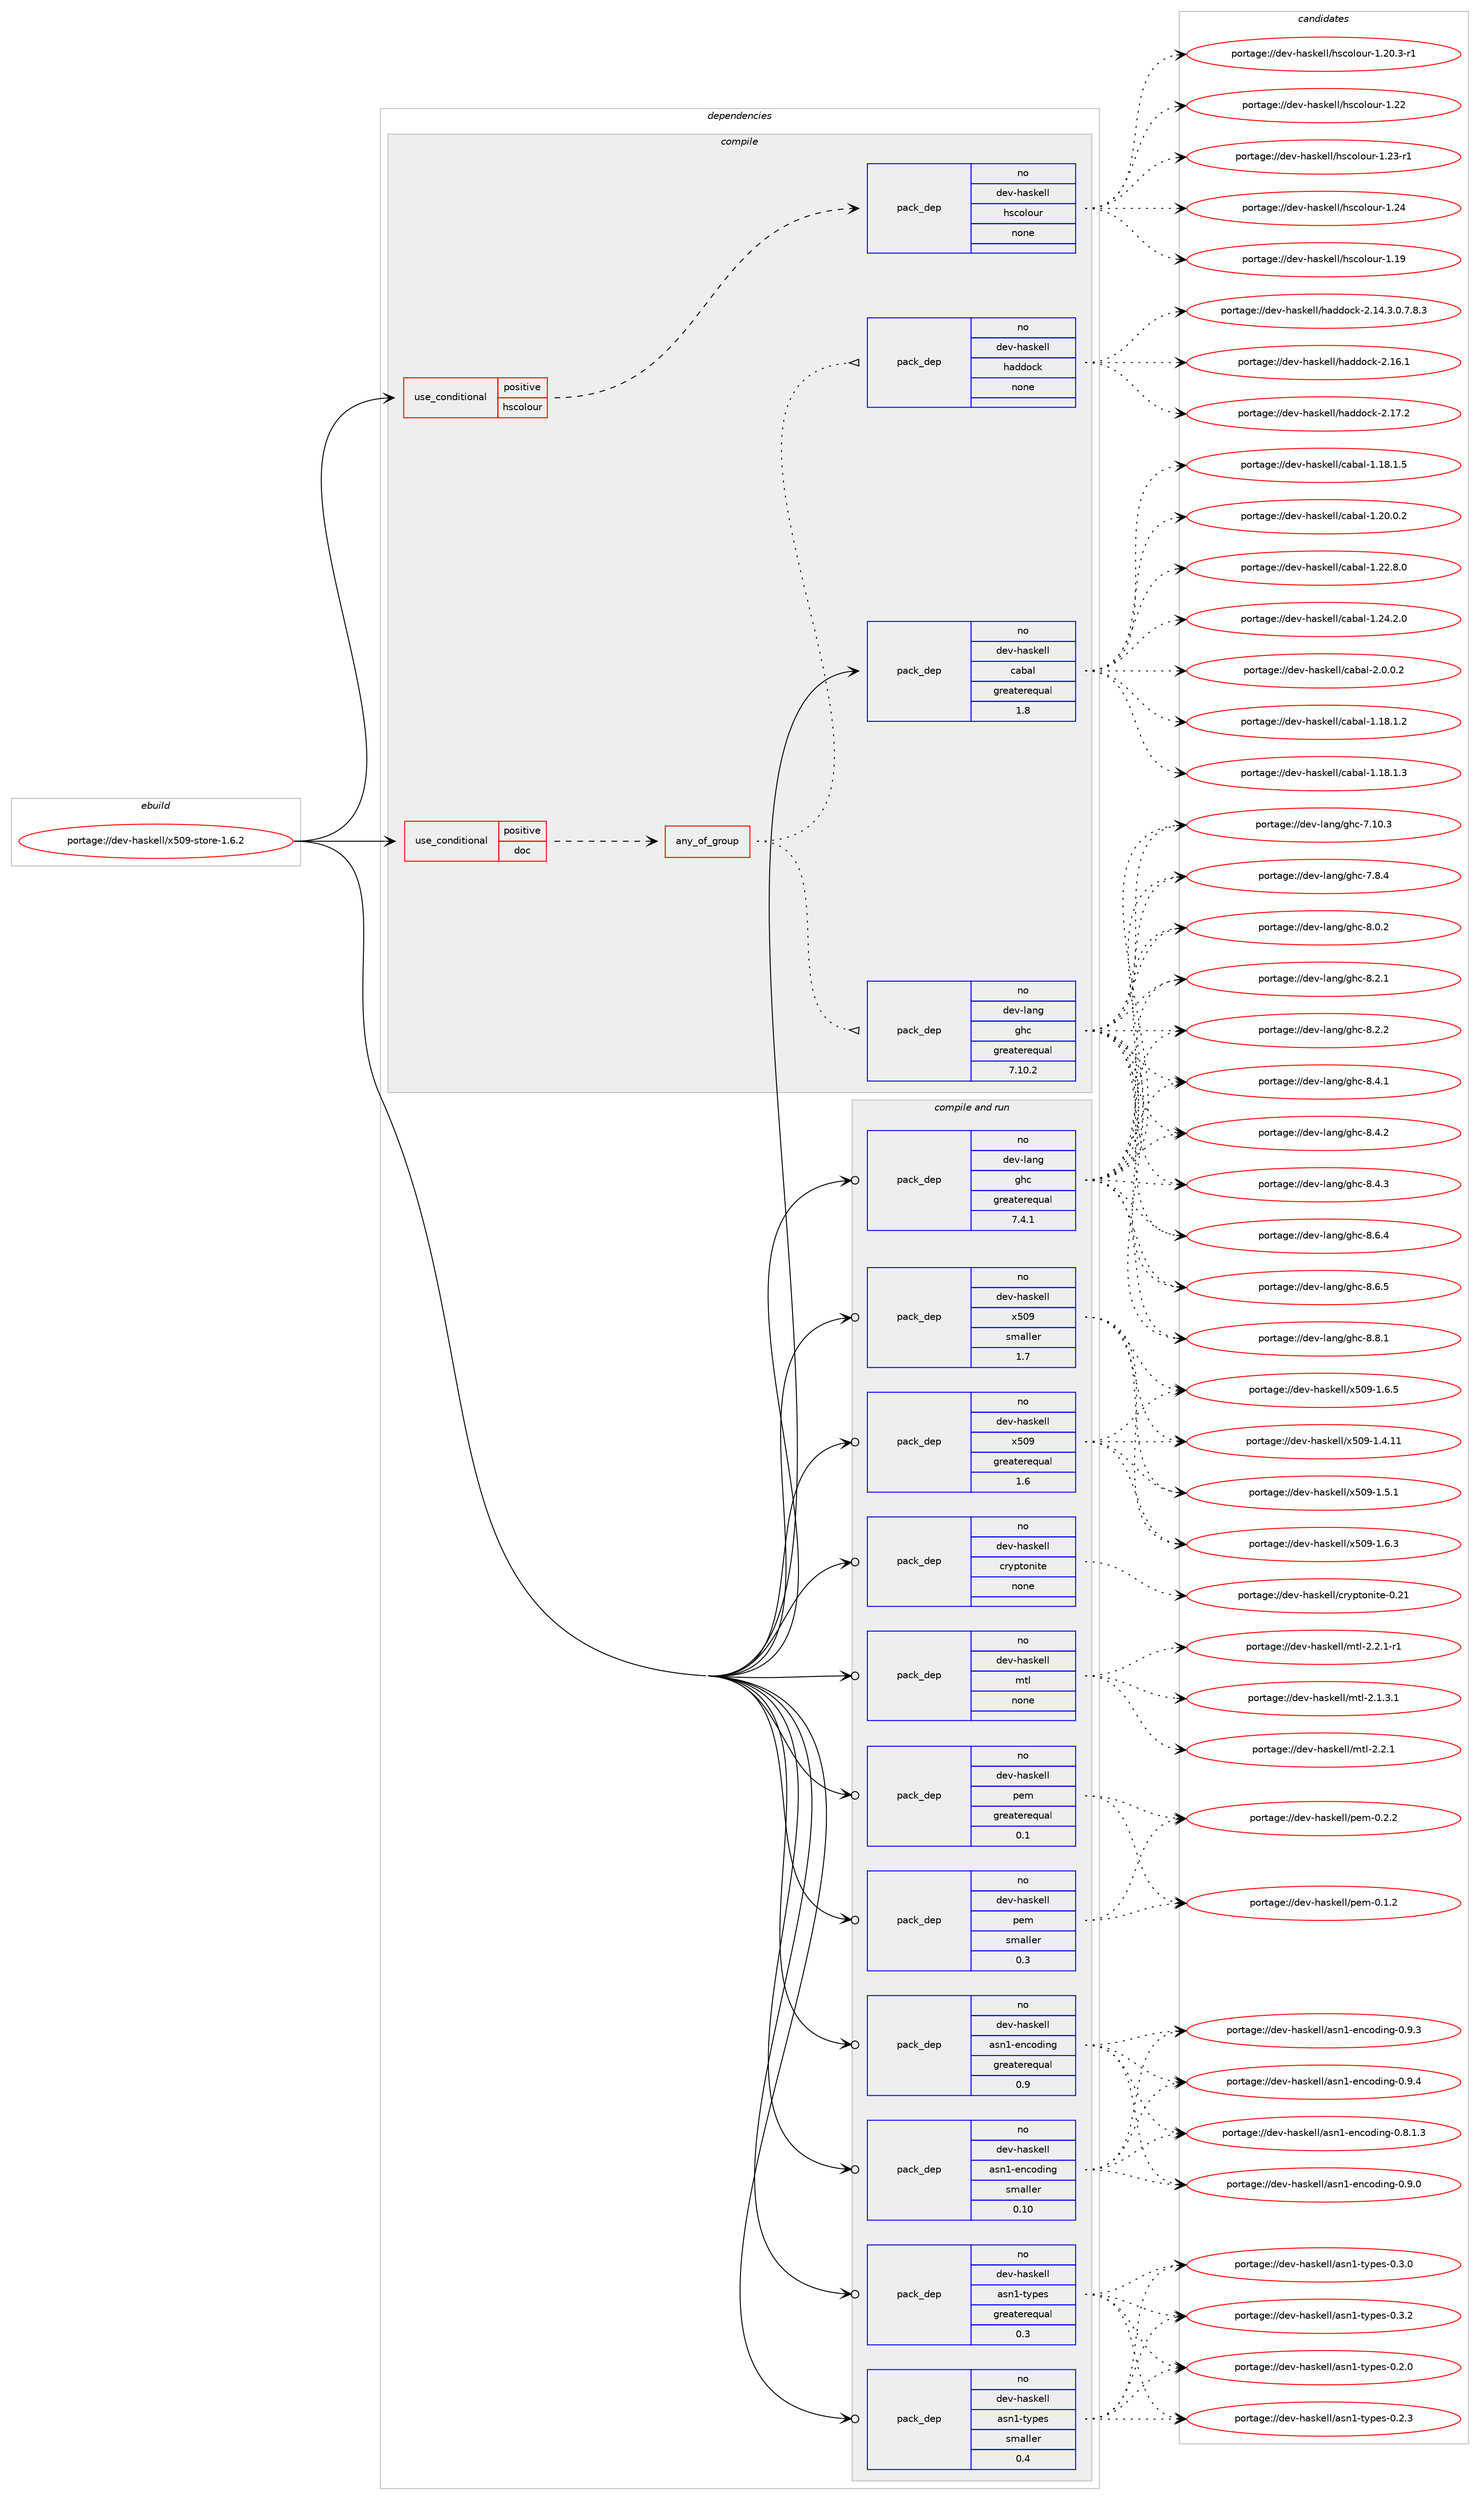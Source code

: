 digraph prolog {

# *************
# Graph options
# *************

newrank=true;
concentrate=true;
compound=true;
graph [rankdir=LR,fontname=Helvetica,fontsize=10,ranksep=1.5];#, ranksep=2.5, nodesep=0.2];
edge  [arrowhead=vee];
node  [fontname=Helvetica,fontsize=10];

# **********
# The ebuild
# **********

subgraph cluster_leftcol {
color=gray;
rank=same;
label=<<i>ebuild</i>>;
id [label="portage://dev-haskell/x509-store-1.6.2", color=red, width=4, href="../dev-haskell/x509-store-1.6.2.svg"];
}

# ****************
# The dependencies
# ****************

subgraph cluster_midcol {
color=gray;
label=<<i>dependencies</i>>;
subgraph cluster_compile {
fillcolor="#eeeeee";
style=filled;
label=<<i>compile</i>>;
subgraph cond17680 {
dependency83535 [label=<<TABLE BORDER="0" CELLBORDER="1" CELLSPACING="0" CELLPADDING="4"><TR><TD ROWSPAN="3" CELLPADDING="10">use_conditional</TD></TR><TR><TD>positive</TD></TR><TR><TD>doc</TD></TR></TABLE>>, shape=none, color=red];
subgraph any2579 {
dependency83536 [label=<<TABLE BORDER="0" CELLBORDER="1" CELLSPACING="0" CELLPADDING="4"><TR><TD CELLPADDING="10">any_of_group</TD></TR></TABLE>>, shape=none, color=red];subgraph pack63219 {
dependency83537 [label=<<TABLE BORDER="0" CELLBORDER="1" CELLSPACING="0" CELLPADDING="4" WIDTH="220"><TR><TD ROWSPAN="6" CELLPADDING="30">pack_dep</TD></TR><TR><TD WIDTH="110">no</TD></TR><TR><TD>dev-haskell</TD></TR><TR><TD>haddock</TD></TR><TR><TD>none</TD></TR><TR><TD></TD></TR></TABLE>>, shape=none, color=blue];
}
dependency83536:e -> dependency83537:w [weight=20,style="dotted",arrowhead="oinv"];
subgraph pack63220 {
dependency83538 [label=<<TABLE BORDER="0" CELLBORDER="1" CELLSPACING="0" CELLPADDING="4" WIDTH="220"><TR><TD ROWSPAN="6" CELLPADDING="30">pack_dep</TD></TR><TR><TD WIDTH="110">no</TD></TR><TR><TD>dev-lang</TD></TR><TR><TD>ghc</TD></TR><TR><TD>greaterequal</TD></TR><TR><TD>7.10.2</TD></TR></TABLE>>, shape=none, color=blue];
}
dependency83536:e -> dependency83538:w [weight=20,style="dotted",arrowhead="oinv"];
}
dependency83535:e -> dependency83536:w [weight=20,style="dashed",arrowhead="vee"];
}
id:e -> dependency83535:w [weight=20,style="solid",arrowhead="vee"];
subgraph cond17681 {
dependency83539 [label=<<TABLE BORDER="0" CELLBORDER="1" CELLSPACING="0" CELLPADDING="4"><TR><TD ROWSPAN="3" CELLPADDING="10">use_conditional</TD></TR><TR><TD>positive</TD></TR><TR><TD>hscolour</TD></TR></TABLE>>, shape=none, color=red];
subgraph pack63221 {
dependency83540 [label=<<TABLE BORDER="0" CELLBORDER="1" CELLSPACING="0" CELLPADDING="4" WIDTH="220"><TR><TD ROWSPAN="6" CELLPADDING="30">pack_dep</TD></TR><TR><TD WIDTH="110">no</TD></TR><TR><TD>dev-haskell</TD></TR><TR><TD>hscolour</TD></TR><TR><TD>none</TD></TR><TR><TD></TD></TR></TABLE>>, shape=none, color=blue];
}
dependency83539:e -> dependency83540:w [weight=20,style="dashed",arrowhead="vee"];
}
id:e -> dependency83539:w [weight=20,style="solid",arrowhead="vee"];
subgraph pack63222 {
dependency83541 [label=<<TABLE BORDER="0" CELLBORDER="1" CELLSPACING="0" CELLPADDING="4" WIDTH="220"><TR><TD ROWSPAN="6" CELLPADDING="30">pack_dep</TD></TR><TR><TD WIDTH="110">no</TD></TR><TR><TD>dev-haskell</TD></TR><TR><TD>cabal</TD></TR><TR><TD>greaterequal</TD></TR><TR><TD>1.8</TD></TR></TABLE>>, shape=none, color=blue];
}
id:e -> dependency83541:w [weight=20,style="solid",arrowhead="vee"];
}
subgraph cluster_compileandrun {
fillcolor="#eeeeee";
style=filled;
label=<<i>compile and run</i>>;
subgraph pack63223 {
dependency83542 [label=<<TABLE BORDER="0" CELLBORDER="1" CELLSPACING="0" CELLPADDING="4" WIDTH="220"><TR><TD ROWSPAN="6" CELLPADDING="30">pack_dep</TD></TR><TR><TD WIDTH="110">no</TD></TR><TR><TD>dev-haskell</TD></TR><TR><TD>asn1-encoding</TD></TR><TR><TD>greaterequal</TD></TR><TR><TD>0.9</TD></TR></TABLE>>, shape=none, color=blue];
}
id:e -> dependency83542:w [weight=20,style="solid",arrowhead="odotvee"];
subgraph pack63224 {
dependency83543 [label=<<TABLE BORDER="0" CELLBORDER="1" CELLSPACING="0" CELLPADDING="4" WIDTH="220"><TR><TD ROWSPAN="6" CELLPADDING="30">pack_dep</TD></TR><TR><TD WIDTH="110">no</TD></TR><TR><TD>dev-haskell</TD></TR><TR><TD>asn1-encoding</TD></TR><TR><TD>smaller</TD></TR><TR><TD>0.10</TD></TR></TABLE>>, shape=none, color=blue];
}
id:e -> dependency83543:w [weight=20,style="solid",arrowhead="odotvee"];
subgraph pack63225 {
dependency83544 [label=<<TABLE BORDER="0" CELLBORDER="1" CELLSPACING="0" CELLPADDING="4" WIDTH="220"><TR><TD ROWSPAN="6" CELLPADDING="30">pack_dep</TD></TR><TR><TD WIDTH="110">no</TD></TR><TR><TD>dev-haskell</TD></TR><TR><TD>asn1-types</TD></TR><TR><TD>greaterequal</TD></TR><TR><TD>0.3</TD></TR></TABLE>>, shape=none, color=blue];
}
id:e -> dependency83544:w [weight=20,style="solid",arrowhead="odotvee"];
subgraph pack63226 {
dependency83545 [label=<<TABLE BORDER="0" CELLBORDER="1" CELLSPACING="0" CELLPADDING="4" WIDTH="220"><TR><TD ROWSPAN="6" CELLPADDING="30">pack_dep</TD></TR><TR><TD WIDTH="110">no</TD></TR><TR><TD>dev-haskell</TD></TR><TR><TD>asn1-types</TD></TR><TR><TD>smaller</TD></TR><TR><TD>0.4</TD></TR></TABLE>>, shape=none, color=blue];
}
id:e -> dependency83545:w [weight=20,style="solid",arrowhead="odotvee"];
subgraph pack63227 {
dependency83546 [label=<<TABLE BORDER="0" CELLBORDER="1" CELLSPACING="0" CELLPADDING="4" WIDTH="220"><TR><TD ROWSPAN="6" CELLPADDING="30">pack_dep</TD></TR><TR><TD WIDTH="110">no</TD></TR><TR><TD>dev-haskell</TD></TR><TR><TD>cryptonite</TD></TR><TR><TD>none</TD></TR><TR><TD></TD></TR></TABLE>>, shape=none, color=blue];
}
id:e -> dependency83546:w [weight=20,style="solid",arrowhead="odotvee"];
subgraph pack63228 {
dependency83547 [label=<<TABLE BORDER="0" CELLBORDER="1" CELLSPACING="0" CELLPADDING="4" WIDTH="220"><TR><TD ROWSPAN="6" CELLPADDING="30">pack_dep</TD></TR><TR><TD WIDTH="110">no</TD></TR><TR><TD>dev-haskell</TD></TR><TR><TD>mtl</TD></TR><TR><TD>none</TD></TR><TR><TD></TD></TR></TABLE>>, shape=none, color=blue];
}
id:e -> dependency83547:w [weight=20,style="solid",arrowhead="odotvee"];
subgraph pack63229 {
dependency83548 [label=<<TABLE BORDER="0" CELLBORDER="1" CELLSPACING="0" CELLPADDING="4" WIDTH="220"><TR><TD ROWSPAN="6" CELLPADDING="30">pack_dep</TD></TR><TR><TD WIDTH="110">no</TD></TR><TR><TD>dev-haskell</TD></TR><TR><TD>pem</TD></TR><TR><TD>greaterequal</TD></TR><TR><TD>0.1</TD></TR></TABLE>>, shape=none, color=blue];
}
id:e -> dependency83548:w [weight=20,style="solid",arrowhead="odotvee"];
subgraph pack63230 {
dependency83549 [label=<<TABLE BORDER="0" CELLBORDER="1" CELLSPACING="0" CELLPADDING="4" WIDTH="220"><TR><TD ROWSPAN="6" CELLPADDING="30">pack_dep</TD></TR><TR><TD WIDTH="110">no</TD></TR><TR><TD>dev-haskell</TD></TR><TR><TD>pem</TD></TR><TR><TD>smaller</TD></TR><TR><TD>0.3</TD></TR></TABLE>>, shape=none, color=blue];
}
id:e -> dependency83549:w [weight=20,style="solid",arrowhead="odotvee"];
subgraph pack63231 {
dependency83550 [label=<<TABLE BORDER="0" CELLBORDER="1" CELLSPACING="0" CELLPADDING="4" WIDTH="220"><TR><TD ROWSPAN="6" CELLPADDING="30">pack_dep</TD></TR><TR><TD WIDTH="110">no</TD></TR><TR><TD>dev-haskell</TD></TR><TR><TD>x509</TD></TR><TR><TD>greaterequal</TD></TR><TR><TD>1.6</TD></TR></TABLE>>, shape=none, color=blue];
}
id:e -> dependency83550:w [weight=20,style="solid",arrowhead="odotvee"];
subgraph pack63232 {
dependency83551 [label=<<TABLE BORDER="0" CELLBORDER="1" CELLSPACING="0" CELLPADDING="4" WIDTH="220"><TR><TD ROWSPAN="6" CELLPADDING="30">pack_dep</TD></TR><TR><TD WIDTH="110">no</TD></TR><TR><TD>dev-haskell</TD></TR><TR><TD>x509</TD></TR><TR><TD>smaller</TD></TR><TR><TD>1.7</TD></TR></TABLE>>, shape=none, color=blue];
}
id:e -> dependency83551:w [weight=20,style="solid",arrowhead="odotvee"];
subgraph pack63233 {
dependency83552 [label=<<TABLE BORDER="0" CELLBORDER="1" CELLSPACING="0" CELLPADDING="4" WIDTH="220"><TR><TD ROWSPAN="6" CELLPADDING="30">pack_dep</TD></TR><TR><TD WIDTH="110">no</TD></TR><TR><TD>dev-lang</TD></TR><TR><TD>ghc</TD></TR><TR><TD>greaterequal</TD></TR><TR><TD>7.4.1</TD></TR></TABLE>>, shape=none, color=blue];
}
id:e -> dependency83552:w [weight=20,style="solid",arrowhead="odotvee"];
}
subgraph cluster_run {
fillcolor="#eeeeee";
style=filled;
label=<<i>run</i>>;
}
}

# **************
# The candidates
# **************

subgraph cluster_choices {
rank=same;
color=gray;
label=<<i>candidates</i>>;

subgraph choice63219 {
color=black;
nodesep=1;
choiceportage1001011184510497115107101108108471049710010011199107455046495246514648465546564651 [label="portage://dev-haskell/haddock-2.14.3.0.7.8.3", color=red, width=4,href="../dev-haskell/haddock-2.14.3.0.7.8.3.svg"];
choiceportage100101118451049711510710110810847104971001001119910745504649544649 [label="portage://dev-haskell/haddock-2.16.1", color=red, width=4,href="../dev-haskell/haddock-2.16.1.svg"];
choiceportage100101118451049711510710110810847104971001001119910745504649554650 [label="portage://dev-haskell/haddock-2.17.2", color=red, width=4,href="../dev-haskell/haddock-2.17.2.svg"];
dependency83537:e -> choiceportage1001011184510497115107101108108471049710010011199107455046495246514648465546564651:w [style=dotted,weight="100"];
dependency83537:e -> choiceportage100101118451049711510710110810847104971001001119910745504649544649:w [style=dotted,weight="100"];
dependency83537:e -> choiceportage100101118451049711510710110810847104971001001119910745504649554650:w [style=dotted,weight="100"];
}
subgraph choice63220 {
color=black;
nodesep=1;
choiceportage1001011184510897110103471031049945554649484651 [label="portage://dev-lang/ghc-7.10.3", color=red, width=4,href="../dev-lang/ghc-7.10.3.svg"];
choiceportage10010111845108971101034710310499455546564652 [label="portage://dev-lang/ghc-7.8.4", color=red, width=4,href="../dev-lang/ghc-7.8.4.svg"];
choiceportage10010111845108971101034710310499455646484650 [label="portage://dev-lang/ghc-8.0.2", color=red, width=4,href="../dev-lang/ghc-8.0.2.svg"];
choiceportage10010111845108971101034710310499455646504649 [label="portage://dev-lang/ghc-8.2.1", color=red, width=4,href="../dev-lang/ghc-8.2.1.svg"];
choiceportage10010111845108971101034710310499455646504650 [label="portage://dev-lang/ghc-8.2.2", color=red, width=4,href="../dev-lang/ghc-8.2.2.svg"];
choiceportage10010111845108971101034710310499455646524649 [label="portage://dev-lang/ghc-8.4.1", color=red, width=4,href="../dev-lang/ghc-8.4.1.svg"];
choiceportage10010111845108971101034710310499455646524650 [label="portage://dev-lang/ghc-8.4.2", color=red, width=4,href="../dev-lang/ghc-8.4.2.svg"];
choiceportage10010111845108971101034710310499455646524651 [label="portage://dev-lang/ghc-8.4.3", color=red, width=4,href="../dev-lang/ghc-8.4.3.svg"];
choiceportage10010111845108971101034710310499455646544652 [label="portage://dev-lang/ghc-8.6.4", color=red, width=4,href="../dev-lang/ghc-8.6.4.svg"];
choiceportage10010111845108971101034710310499455646544653 [label="portage://dev-lang/ghc-8.6.5", color=red, width=4,href="../dev-lang/ghc-8.6.5.svg"];
choiceportage10010111845108971101034710310499455646564649 [label="portage://dev-lang/ghc-8.8.1", color=red, width=4,href="../dev-lang/ghc-8.8.1.svg"];
dependency83538:e -> choiceportage1001011184510897110103471031049945554649484651:w [style=dotted,weight="100"];
dependency83538:e -> choiceportage10010111845108971101034710310499455546564652:w [style=dotted,weight="100"];
dependency83538:e -> choiceportage10010111845108971101034710310499455646484650:w [style=dotted,weight="100"];
dependency83538:e -> choiceportage10010111845108971101034710310499455646504649:w [style=dotted,weight="100"];
dependency83538:e -> choiceportage10010111845108971101034710310499455646504650:w [style=dotted,weight="100"];
dependency83538:e -> choiceportage10010111845108971101034710310499455646524649:w [style=dotted,weight="100"];
dependency83538:e -> choiceportage10010111845108971101034710310499455646524650:w [style=dotted,weight="100"];
dependency83538:e -> choiceportage10010111845108971101034710310499455646524651:w [style=dotted,weight="100"];
dependency83538:e -> choiceportage10010111845108971101034710310499455646544652:w [style=dotted,weight="100"];
dependency83538:e -> choiceportage10010111845108971101034710310499455646544653:w [style=dotted,weight="100"];
dependency83538:e -> choiceportage10010111845108971101034710310499455646564649:w [style=dotted,weight="100"];
}
subgraph choice63221 {
color=black;
nodesep=1;
choiceportage100101118451049711510710110810847104115991111081111171144549464957 [label="portage://dev-haskell/hscolour-1.19", color=red, width=4,href="../dev-haskell/hscolour-1.19.svg"];
choiceportage10010111845104971151071011081084710411599111108111117114454946504846514511449 [label="portage://dev-haskell/hscolour-1.20.3-r1", color=red, width=4,href="../dev-haskell/hscolour-1.20.3-r1.svg"];
choiceportage100101118451049711510710110810847104115991111081111171144549465050 [label="portage://dev-haskell/hscolour-1.22", color=red, width=4,href="../dev-haskell/hscolour-1.22.svg"];
choiceportage1001011184510497115107101108108471041159911110811111711445494650514511449 [label="portage://dev-haskell/hscolour-1.23-r1", color=red, width=4,href="../dev-haskell/hscolour-1.23-r1.svg"];
choiceportage100101118451049711510710110810847104115991111081111171144549465052 [label="portage://dev-haskell/hscolour-1.24", color=red, width=4,href="../dev-haskell/hscolour-1.24.svg"];
dependency83540:e -> choiceportage100101118451049711510710110810847104115991111081111171144549464957:w [style=dotted,weight="100"];
dependency83540:e -> choiceportage10010111845104971151071011081084710411599111108111117114454946504846514511449:w [style=dotted,weight="100"];
dependency83540:e -> choiceportage100101118451049711510710110810847104115991111081111171144549465050:w [style=dotted,weight="100"];
dependency83540:e -> choiceportage1001011184510497115107101108108471041159911110811111711445494650514511449:w [style=dotted,weight="100"];
dependency83540:e -> choiceportage100101118451049711510710110810847104115991111081111171144549465052:w [style=dotted,weight="100"];
}
subgraph choice63222 {
color=black;
nodesep=1;
choiceportage10010111845104971151071011081084799979897108454946495646494650 [label="portage://dev-haskell/cabal-1.18.1.2", color=red, width=4,href="../dev-haskell/cabal-1.18.1.2.svg"];
choiceportage10010111845104971151071011081084799979897108454946495646494651 [label="portage://dev-haskell/cabal-1.18.1.3", color=red, width=4,href="../dev-haskell/cabal-1.18.1.3.svg"];
choiceportage10010111845104971151071011081084799979897108454946495646494653 [label="portage://dev-haskell/cabal-1.18.1.5", color=red, width=4,href="../dev-haskell/cabal-1.18.1.5.svg"];
choiceportage10010111845104971151071011081084799979897108454946504846484650 [label="portage://dev-haskell/cabal-1.20.0.2", color=red, width=4,href="../dev-haskell/cabal-1.20.0.2.svg"];
choiceportage10010111845104971151071011081084799979897108454946505046564648 [label="portage://dev-haskell/cabal-1.22.8.0", color=red, width=4,href="../dev-haskell/cabal-1.22.8.0.svg"];
choiceportage10010111845104971151071011081084799979897108454946505246504648 [label="portage://dev-haskell/cabal-1.24.2.0", color=red, width=4,href="../dev-haskell/cabal-1.24.2.0.svg"];
choiceportage100101118451049711510710110810847999798971084550464846484650 [label="portage://dev-haskell/cabal-2.0.0.2", color=red, width=4,href="../dev-haskell/cabal-2.0.0.2.svg"];
dependency83541:e -> choiceportage10010111845104971151071011081084799979897108454946495646494650:w [style=dotted,weight="100"];
dependency83541:e -> choiceportage10010111845104971151071011081084799979897108454946495646494651:w [style=dotted,weight="100"];
dependency83541:e -> choiceportage10010111845104971151071011081084799979897108454946495646494653:w [style=dotted,weight="100"];
dependency83541:e -> choiceportage10010111845104971151071011081084799979897108454946504846484650:w [style=dotted,weight="100"];
dependency83541:e -> choiceportage10010111845104971151071011081084799979897108454946505046564648:w [style=dotted,weight="100"];
dependency83541:e -> choiceportage10010111845104971151071011081084799979897108454946505246504648:w [style=dotted,weight="100"];
dependency83541:e -> choiceportage100101118451049711510710110810847999798971084550464846484650:w [style=dotted,weight="100"];
}
subgraph choice63223 {
color=black;
nodesep=1;
choiceportage100101118451049711510710110810847971151104945101110991111001051101034548465646494651 [label="portage://dev-haskell/asn1-encoding-0.8.1.3", color=red, width=4,href="../dev-haskell/asn1-encoding-0.8.1.3.svg"];
choiceportage10010111845104971151071011081084797115110494510111099111100105110103454846574648 [label="portage://dev-haskell/asn1-encoding-0.9.0", color=red, width=4,href="../dev-haskell/asn1-encoding-0.9.0.svg"];
choiceportage10010111845104971151071011081084797115110494510111099111100105110103454846574651 [label="portage://dev-haskell/asn1-encoding-0.9.3", color=red, width=4,href="../dev-haskell/asn1-encoding-0.9.3.svg"];
choiceportage10010111845104971151071011081084797115110494510111099111100105110103454846574652 [label="portage://dev-haskell/asn1-encoding-0.9.4", color=red, width=4,href="../dev-haskell/asn1-encoding-0.9.4.svg"];
dependency83542:e -> choiceportage100101118451049711510710110810847971151104945101110991111001051101034548465646494651:w [style=dotted,weight="100"];
dependency83542:e -> choiceportage10010111845104971151071011081084797115110494510111099111100105110103454846574648:w [style=dotted,weight="100"];
dependency83542:e -> choiceportage10010111845104971151071011081084797115110494510111099111100105110103454846574651:w [style=dotted,weight="100"];
dependency83542:e -> choiceportage10010111845104971151071011081084797115110494510111099111100105110103454846574652:w [style=dotted,weight="100"];
}
subgraph choice63224 {
color=black;
nodesep=1;
choiceportage100101118451049711510710110810847971151104945101110991111001051101034548465646494651 [label="portage://dev-haskell/asn1-encoding-0.8.1.3", color=red, width=4,href="../dev-haskell/asn1-encoding-0.8.1.3.svg"];
choiceportage10010111845104971151071011081084797115110494510111099111100105110103454846574648 [label="portage://dev-haskell/asn1-encoding-0.9.0", color=red, width=4,href="../dev-haskell/asn1-encoding-0.9.0.svg"];
choiceportage10010111845104971151071011081084797115110494510111099111100105110103454846574651 [label="portage://dev-haskell/asn1-encoding-0.9.3", color=red, width=4,href="../dev-haskell/asn1-encoding-0.9.3.svg"];
choiceportage10010111845104971151071011081084797115110494510111099111100105110103454846574652 [label="portage://dev-haskell/asn1-encoding-0.9.4", color=red, width=4,href="../dev-haskell/asn1-encoding-0.9.4.svg"];
dependency83543:e -> choiceportage100101118451049711510710110810847971151104945101110991111001051101034548465646494651:w [style=dotted,weight="100"];
dependency83543:e -> choiceportage10010111845104971151071011081084797115110494510111099111100105110103454846574648:w [style=dotted,weight="100"];
dependency83543:e -> choiceportage10010111845104971151071011081084797115110494510111099111100105110103454846574651:w [style=dotted,weight="100"];
dependency83543:e -> choiceportage10010111845104971151071011081084797115110494510111099111100105110103454846574652:w [style=dotted,weight="100"];
}
subgraph choice63225 {
color=black;
nodesep=1;
choiceportage100101118451049711510710110810847971151104945116121112101115454846504648 [label="portage://dev-haskell/asn1-types-0.2.0", color=red, width=4,href="../dev-haskell/asn1-types-0.2.0.svg"];
choiceportage100101118451049711510710110810847971151104945116121112101115454846504651 [label="portage://dev-haskell/asn1-types-0.2.3", color=red, width=4,href="../dev-haskell/asn1-types-0.2.3.svg"];
choiceportage100101118451049711510710110810847971151104945116121112101115454846514648 [label="portage://dev-haskell/asn1-types-0.3.0", color=red, width=4,href="../dev-haskell/asn1-types-0.3.0.svg"];
choiceportage100101118451049711510710110810847971151104945116121112101115454846514650 [label="portage://dev-haskell/asn1-types-0.3.2", color=red, width=4,href="../dev-haskell/asn1-types-0.3.2.svg"];
dependency83544:e -> choiceportage100101118451049711510710110810847971151104945116121112101115454846504648:w [style=dotted,weight="100"];
dependency83544:e -> choiceportage100101118451049711510710110810847971151104945116121112101115454846504651:w [style=dotted,weight="100"];
dependency83544:e -> choiceportage100101118451049711510710110810847971151104945116121112101115454846514648:w [style=dotted,weight="100"];
dependency83544:e -> choiceportage100101118451049711510710110810847971151104945116121112101115454846514650:w [style=dotted,weight="100"];
}
subgraph choice63226 {
color=black;
nodesep=1;
choiceportage100101118451049711510710110810847971151104945116121112101115454846504648 [label="portage://dev-haskell/asn1-types-0.2.0", color=red, width=4,href="../dev-haskell/asn1-types-0.2.0.svg"];
choiceportage100101118451049711510710110810847971151104945116121112101115454846504651 [label="portage://dev-haskell/asn1-types-0.2.3", color=red, width=4,href="../dev-haskell/asn1-types-0.2.3.svg"];
choiceportage100101118451049711510710110810847971151104945116121112101115454846514648 [label="portage://dev-haskell/asn1-types-0.3.0", color=red, width=4,href="../dev-haskell/asn1-types-0.3.0.svg"];
choiceportage100101118451049711510710110810847971151104945116121112101115454846514650 [label="portage://dev-haskell/asn1-types-0.3.2", color=red, width=4,href="../dev-haskell/asn1-types-0.3.2.svg"];
dependency83545:e -> choiceportage100101118451049711510710110810847971151104945116121112101115454846504648:w [style=dotted,weight="100"];
dependency83545:e -> choiceportage100101118451049711510710110810847971151104945116121112101115454846504651:w [style=dotted,weight="100"];
dependency83545:e -> choiceportage100101118451049711510710110810847971151104945116121112101115454846514648:w [style=dotted,weight="100"];
dependency83545:e -> choiceportage100101118451049711510710110810847971151104945116121112101115454846514650:w [style=dotted,weight="100"];
}
subgraph choice63227 {
color=black;
nodesep=1;
choiceportage100101118451049711510710110810847991141211121161111101051161014548465049 [label="portage://dev-haskell/cryptonite-0.21", color=red, width=4,href="../dev-haskell/cryptonite-0.21.svg"];
dependency83546:e -> choiceportage100101118451049711510710110810847991141211121161111101051161014548465049:w [style=dotted,weight="100"];
}
subgraph choice63228 {
color=black;
nodesep=1;
choiceportage1001011184510497115107101108108471091161084550464946514649 [label="portage://dev-haskell/mtl-2.1.3.1", color=red, width=4,href="../dev-haskell/mtl-2.1.3.1.svg"];
choiceportage100101118451049711510710110810847109116108455046504649 [label="portage://dev-haskell/mtl-2.2.1", color=red, width=4,href="../dev-haskell/mtl-2.2.1.svg"];
choiceportage1001011184510497115107101108108471091161084550465046494511449 [label="portage://dev-haskell/mtl-2.2.1-r1", color=red, width=4,href="../dev-haskell/mtl-2.2.1-r1.svg"];
dependency83547:e -> choiceportage1001011184510497115107101108108471091161084550464946514649:w [style=dotted,weight="100"];
dependency83547:e -> choiceportage100101118451049711510710110810847109116108455046504649:w [style=dotted,weight="100"];
dependency83547:e -> choiceportage1001011184510497115107101108108471091161084550465046494511449:w [style=dotted,weight="100"];
}
subgraph choice63229 {
color=black;
nodesep=1;
choiceportage100101118451049711510710110810847112101109454846494650 [label="portage://dev-haskell/pem-0.1.2", color=red, width=4,href="../dev-haskell/pem-0.1.2.svg"];
choiceportage100101118451049711510710110810847112101109454846504650 [label="portage://dev-haskell/pem-0.2.2", color=red, width=4,href="../dev-haskell/pem-0.2.2.svg"];
dependency83548:e -> choiceportage100101118451049711510710110810847112101109454846494650:w [style=dotted,weight="100"];
dependency83548:e -> choiceportage100101118451049711510710110810847112101109454846504650:w [style=dotted,weight="100"];
}
subgraph choice63230 {
color=black;
nodesep=1;
choiceportage100101118451049711510710110810847112101109454846494650 [label="portage://dev-haskell/pem-0.1.2", color=red, width=4,href="../dev-haskell/pem-0.1.2.svg"];
choiceportage100101118451049711510710110810847112101109454846504650 [label="portage://dev-haskell/pem-0.2.2", color=red, width=4,href="../dev-haskell/pem-0.2.2.svg"];
dependency83549:e -> choiceportage100101118451049711510710110810847112101109454846494650:w [style=dotted,weight="100"];
dependency83549:e -> choiceportage100101118451049711510710110810847112101109454846504650:w [style=dotted,weight="100"];
}
subgraph choice63231 {
color=black;
nodesep=1;
choiceportage10010111845104971151071011081084712053485745494652464949 [label="portage://dev-haskell/x509-1.4.11", color=red, width=4,href="../dev-haskell/x509-1.4.11.svg"];
choiceportage100101118451049711510710110810847120534857454946534649 [label="portage://dev-haskell/x509-1.5.1", color=red, width=4,href="../dev-haskell/x509-1.5.1.svg"];
choiceportage100101118451049711510710110810847120534857454946544651 [label="portage://dev-haskell/x509-1.6.3", color=red, width=4,href="../dev-haskell/x509-1.6.3.svg"];
choiceportage100101118451049711510710110810847120534857454946544653 [label="portage://dev-haskell/x509-1.6.5", color=red, width=4,href="../dev-haskell/x509-1.6.5.svg"];
dependency83550:e -> choiceportage10010111845104971151071011081084712053485745494652464949:w [style=dotted,weight="100"];
dependency83550:e -> choiceportage100101118451049711510710110810847120534857454946534649:w [style=dotted,weight="100"];
dependency83550:e -> choiceportage100101118451049711510710110810847120534857454946544651:w [style=dotted,weight="100"];
dependency83550:e -> choiceportage100101118451049711510710110810847120534857454946544653:w [style=dotted,weight="100"];
}
subgraph choice63232 {
color=black;
nodesep=1;
choiceportage10010111845104971151071011081084712053485745494652464949 [label="portage://dev-haskell/x509-1.4.11", color=red, width=4,href="../dev-haskell/x509-1.4.11.svg"];
choiceportage100101118451049711510710110810847120534857454946534649 [label="portage://dev-haskell/x509-1.5.1", color=red, width=4,href="../dev-haskell/x509-1.5.1.svg"];
choiceportage100101118451049711510710110810847120534857454946544651 [label="portage://dev-haskell/x509-1.6.3", color=red, width=4,href="../dev-haskell/x509-1.6.3.svg"];
choiceportage100101118451049711510710110810847120534857454946544653 [label="portage://dev-haskell/x509-1.6.5", color=red, width=4,href="../dev-haskell/x509-1.6.5.svg"];
dependency83551:e -> choiceportage10010111845104971151071011081084712053485745494652464949:w [style=dotted,weight="100"];
dependency83551:e -> choiceportage100101118451049711510710110810847120534857454946534649:w [style=dotted,weight="100"];
dependency83551:e -> choiceportage100101118451049711510710110810847120534857454946544651:w [style=dotted,weight="100"];
dependency83551:e -> choiceportage100101118451049711510710110810847120534857454946544653:w [style=dotted,weight="100"];
}
subgraph choice63233 {
color=black;
nodesep=1;
choiceportage1001011184510897110103471031049945554649484651 [label="portage://dev-lang/ghc-7.10.3", color=red, width=4,href="../dev-lang/ghc-7.10.3.svg"];
choiceportage10010111845108971101034710310499455546564652 [label="portage://dev-lang/ghc-7.8.4", color=red, width=4,href="../dev-lang/ghc-7.8.4.svg"];
choiceportage10010111845108971101034710310499455646484650 [label="portage://dev-lang/ghc-8.0.2", color=red, width=4,href="../dev-lang/ghc-8.0.2.svg"];
choiceportage10010111845108971101034710310499455646504649 [label="portage://dev-lang/ghc-8.2.1", color=red, width=4,href="../dev-lang/ghc-8.2.1.svg"];
choiceportage10010111845108971101034710310499455646504650 [label="portage://dev-lang/ghc-8.2.2", color=red, width=4,href="../dev-lang/ghc-8.2.2.svg"];
choiceportage10010111845108971101034710310499455646524649 [label="portage://dev-lang/ghc-8.4.1", color=red, width=4,href="../dev-lang/ghc-8.4.1.svg"];
choiceportage10010111845108971101034710310499455646524650 [label="portage://dev-lang/ghc-8.4.2", color=red, width=4,href="../dev-lang/ghc-8.4.2.svg"];
choiceportage10010111845108971101034710310499455646524651 [label="portage://dev-lang/ghc-8.4.3", color=red, width=4,href="../dev-lang/ghc-8.4.3.svg"];
choiceportage10010111845108971101034710310499455646544652 [label="portage://dev-lang/ghc-8.6.4", color=red, width=4,href="../dev-lang/ghc-8.6.4.svg"];
choiceportage10010111845108971101034710310499455646544653 [label="portage://dev-lang/ghc-8.6.5", color=red, width=4,href="../dev-lang/ghc-8.6.5.svg"];
choiceportage10010111845108971101034710310499455646564649 [label="portage://dev-lang/ghc-8.8.1", color=red, width=4,href="../dev-lang/ghc-8.8.1.svg"];
dependency83552:e -> choiceportage1001011184510897110103471031049945554649484651:w [style=dotted,weight="100"];
dependency83552:e -> choiceportage10010111845108971101034710310499455546564652:w [style=dotted,weight="100"];
dependency83552:e -> choiceportage10010111845108971101034710310499455646484650:w [style=dotted,weight="100"];
dependency83552:e -> choiceportage10010111845108971101034710310499455646504649:w [style=dotted,weight="100"];
dependency83552:e -> choiceportage10010111845108971101034710310499455646504650:w [style=dotted,weight="100"];
dependency83552:e -> choiceportage10010111845108971101034710310499455646524649:w [style=dotted,weight="100"];
dependency83552:e -> choiceportage10010111845108971101034710310499455646524650:w [style=dotted,weight="100"];
dependency83552:e -> choiceportage10010111845108971101034710310499455646524651:w [style=dotted,weight="100"];
dependency83552:e -> choiceportage10010111845108971101034710310499455646544652:w [style=dotted,weight="100"];
dependency83552:e -> choiceportage10010111845108971101034710310499455646544653:w [style=dotted,weight="100"];
dependency83552:e -> choiceportage10010111845108971101034710310499455646564649:w [style=dotted,weight="100"];
}
}

}
